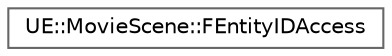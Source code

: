 digraph "Graphical Class Hierarchy"
{
 // INTERACTIVE_SVG=YES
 // LATEX_PDF_SIZE
  bgcolor="transparent";
  edge [fontname=Helvetica,fontsize=10,labelfontname=Helvetica,labelfontsize=10];
  node [fontname=Helvetica,fontsize=10,shape=box,height=0.2,width=0.4];
  rankdir="LR";
  Node0 [id="Node000000",label="UE::MovieScene::FEntityIDAccess",height=0.2,width=0.4,color="grey40", fillcolor="white", style="filled",URL="$d8/db6/structUE_1_1MovieScene_1_1FEntityIDAccess.html",tooltip=" "];
}
